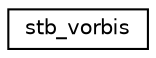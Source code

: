 digraph "Graphical Class Hierarchy"
{
 // LATEX_PDF_SIZE
  edge [fontname="Helvetica",fontsize="10",labelfontname="Helvetica",labelfontsize="10"];
  node [fontname="Helvetica",fontsize="10",shape=record];
  rankdir="LR";
  Node0 [label="stb_vorbis",height=0.2,width=0.4,color="black", fillcolor="white", style="filled",URL="$structstb__vorbis.html",tooltip=" "];
}
